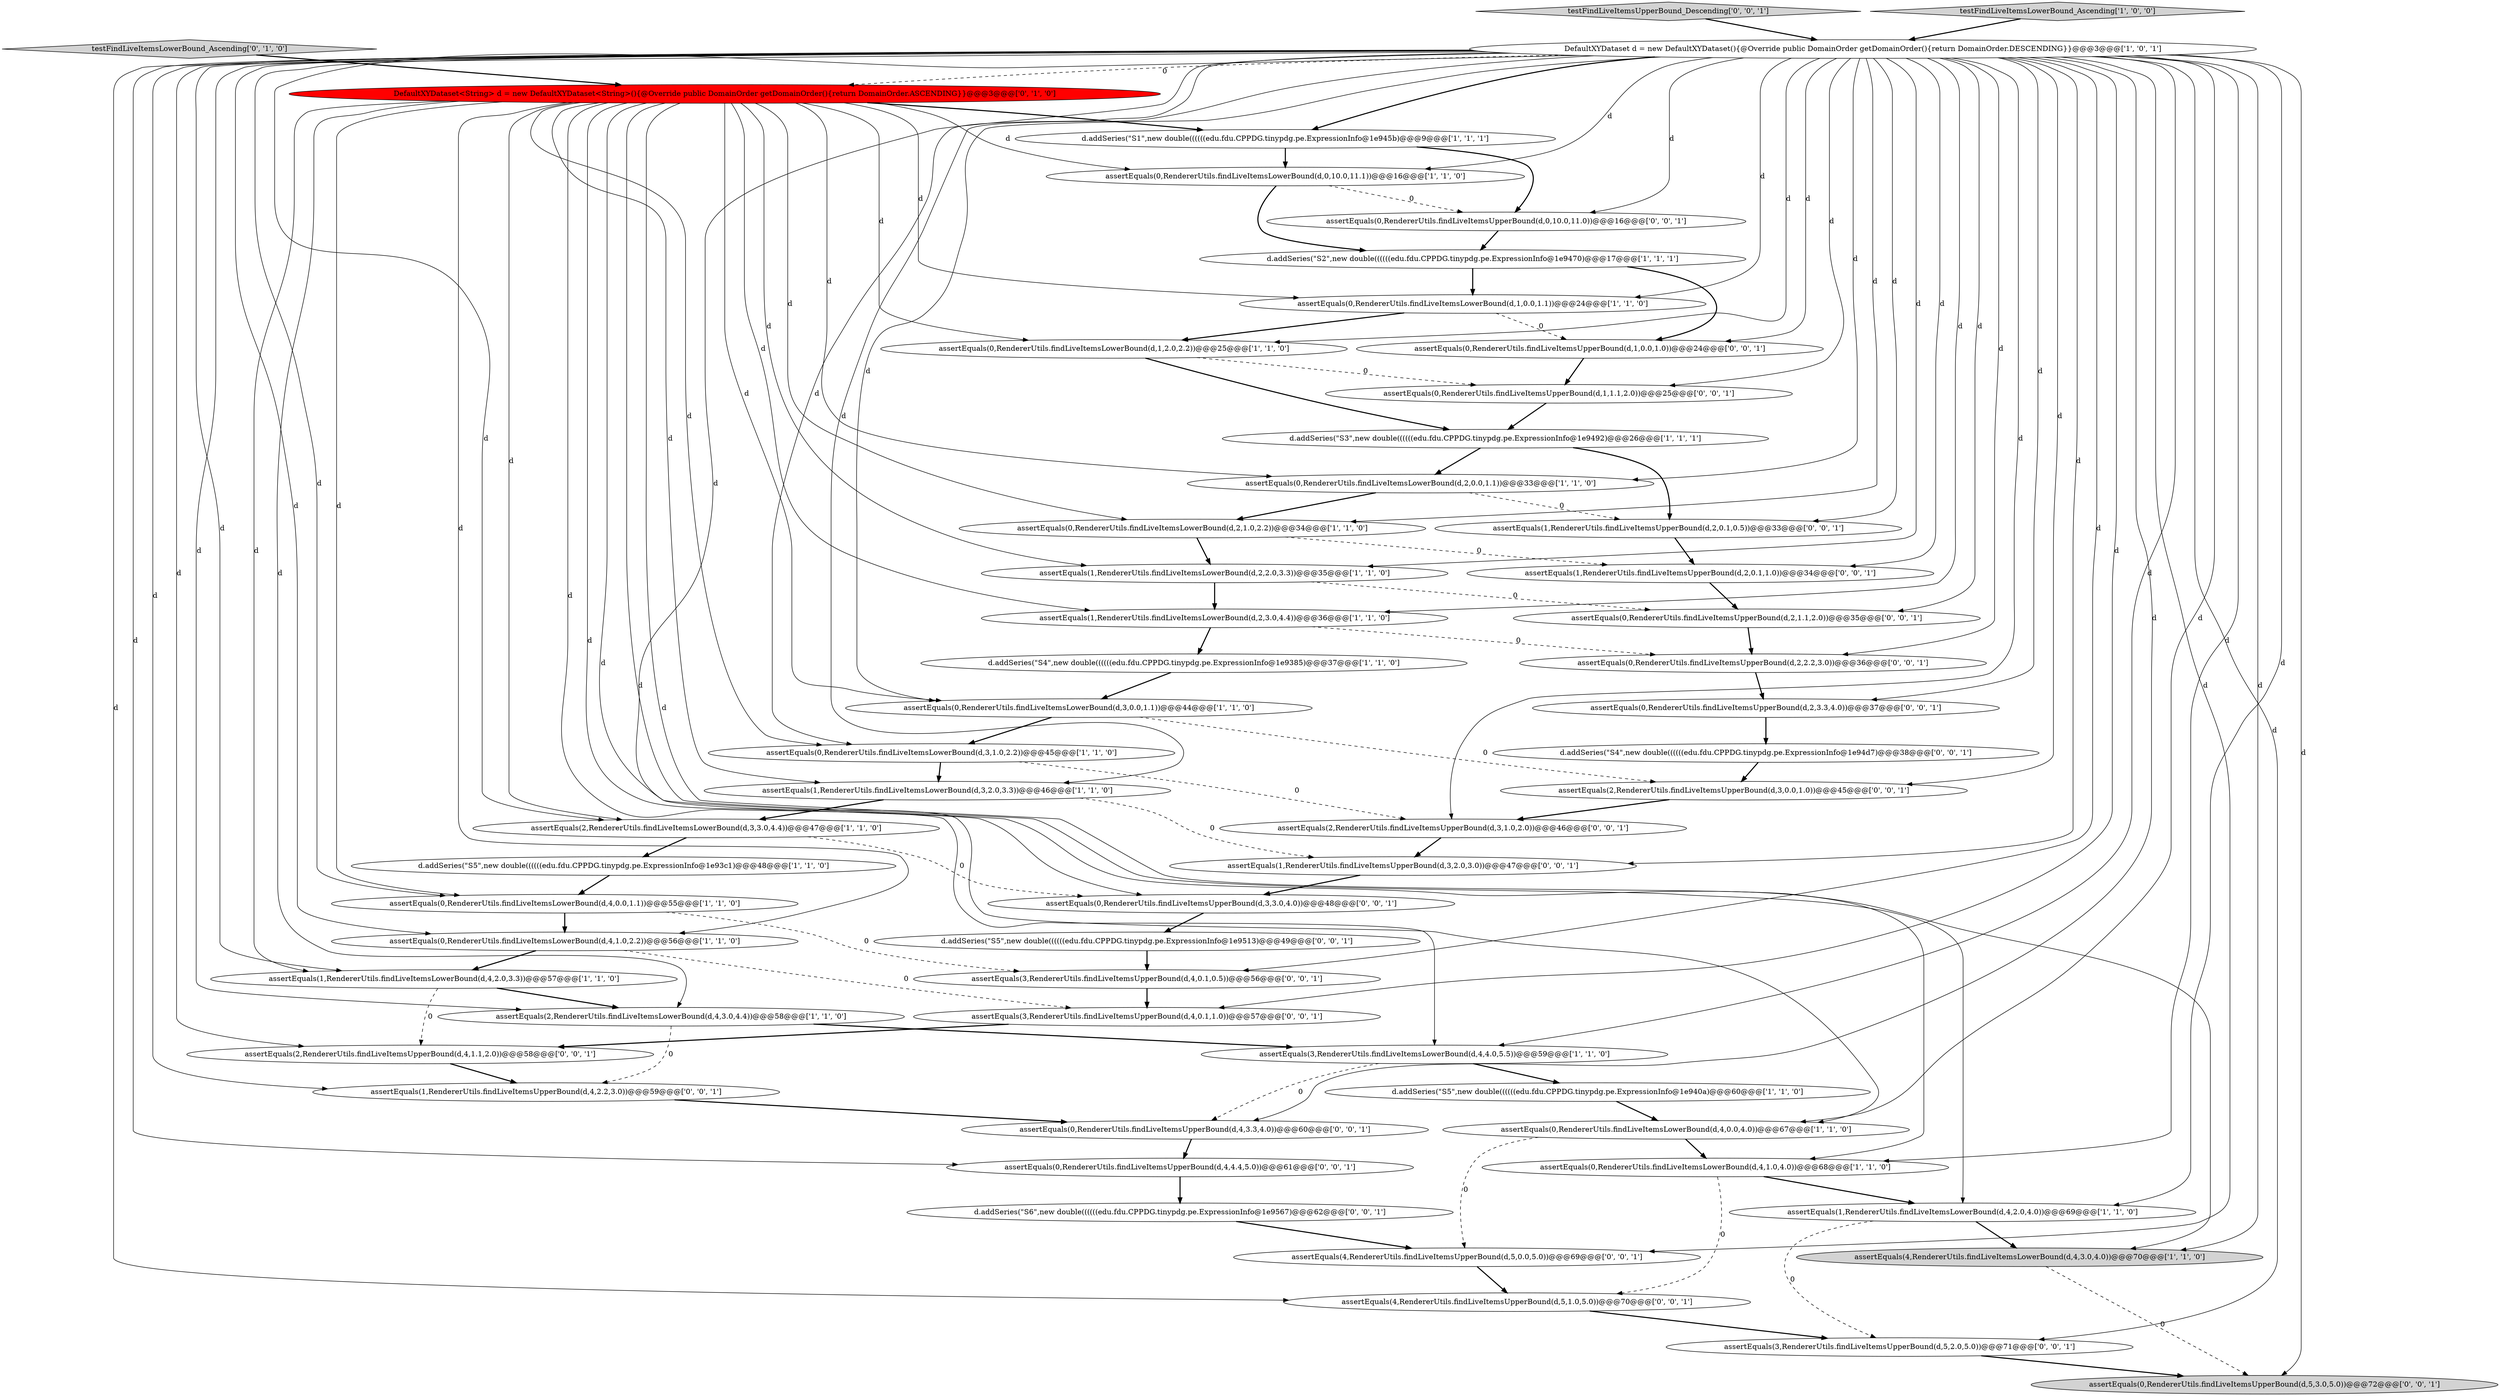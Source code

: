 digraph {
34 [style = filled, label = "assertEquals(0,RendererUtils.findLiveItemsUpperBound(d,1,0.0,1.0))@@@24@@@['0', '0', '1']", fillcolor = white, shape = ellipse image = "AAA0AAABBB3BBB"];
37 [style = filled, label = "assertEquals(4,RendererUtils.findLiveItemsUpperBound(d,5,0.0,5.0))@@@69@@@['0', '0', '1']", fillcolor = white, shape = ellipse image = "AAA0AAABBB3BBB"];
48 [style = filled, label = "assertEquals(0,RendererUtils.findLiveItemsUpperBound(d,2,3.3,4.0))@@@37@@@['0', '0', '1']", fillcolor = white, shape = ellipse image = "AAA0AAABBB3BBB"];
52 [style = filled, label = "assertEquals(0,RendererUtils.findLiveItemsUpperBound(d,1,1.1,2.0))@@@25@@@['0', '0', '1']", fillcolor = white, shape = ellipse image = "AAA0AAABBB3BBB"];
9 [style = filled, label = "d.addSeries(\"S2\",new double((((((edu.fdu.CPPDG.tinypdg.pe.ExpressionInfo@1e9470)@@@17@@@['1', '1', '1']", fillcolor = white, shape = ellipse image = "AAA0AAABBB1BBB"];
30 [style = filled, label = "assertEquals(4,RendererUtils.findLiveItemsUpperBound(d,5,1.0,5.0))@@@70@@@['0', '0', '1']", fillcolor = white, shape = ellipse image = "AAA0AAABBB3BBB"];
53 [style = filled, label = "assertEquals(0,RendererUtils.findLiveItemsUpperBound(d,3,3.0,4.0))@@@48@@@['0', '0', '1']", fillcolor = white, shape = ellipse image = "AAA0AAABBB3BBB"];
46 [style = filled, label = "assertEquals(1,RendererUtils.findLiveItemsUpperBound(d,2,0.1,1.0))@@@34@@@['0', '0', '1']", fillcolor = white, shape = ellipse image = "AAA0AAABBB3BBB"];
36 [style = filled, label = "assertEquals(0,RendererUtils.findLiveItemsUpperBound(d,2,2.2,3.0))@@@36@@@['0', '0', '1']", fillcolor = white, shape = ellipse image = "AAA0AAABBB3BBB"];
2 [style = filled, label = "assertEquals(0,RendererUtils.findLiveItemsLowerBound(d,3,0.0,1.1))@@@44@@@['1', '1', '0']", fillcolor = white, shape = ellipse image = "AAA0AAABBB1BBB"];
50 [style = filled, label = "assertEquals(3,RendererUtils.findLiveItemsUpperBound(d,4,0.1,0.5))@@@56@@@['0', '0', '1']", fillcolor = white, shape = ellipse image = "AAA0AAABBB3BBB"];
6 [style = filled, label = "assertEquals(0,RendererUtils.findLiveItemsLowerBound(d,4,0.0,4.0))@@@67@@@['1', '1', '0']", fillcolor = white, shape = ellipse image = "AAA0AAABBB1BBB"];
55 [style = filled, label = "assertEquals(3,RendererUtils.findLiveItemsUpperBound(d,4,0.1,1.0))@@@57@@@['0', '0', '1']", fillcolor = white, shape = ellipse image = "AAA0AAABBB3BBB"];
38 [style = filled, label = "assertEquals(0,RendererUtils.findLiveItemsUpperBound(d,4,3.3,4.0))@@@60@@@['0', '0', '1']", fillcolor = white, shape = ellipse image = "AAA0AAABBB3BBB"];
16 [style = filled, label = "d.addSeries(\"S5\",new double((((((edu.fdu.CPPDG.tinypdg.pe.ExpressionInfo@1e93c1)@@@48@@@['1', '1', '0']", fillcolor = white, shape = ellipse image = "AAA0AAABBB1BBB"];
18 [style = filled, label = "assertEquals(0,RendererUtils.findLiveItemsLowerBound(d,2,1.0,2.2))@@@34@@@['1', '1', '0']", fillcolor = white, shape = ellipse image = "AAA0AAABBB1BBB"];
32 [style = filled, label = "assertEquals(0,RendererUtils.findLiveItemsUpperBound(d,2,1.1,2.0))@@@35@@@['0', '0', '1']", fillcolor = white, shape = ellipse image = "AAA0AAABBB3BBB"];
24 [style = filled, label = "assertEquals(0,RendererUtils.findLiveItemsLowerBound(d,4,1.0,4.0))@@@68@@@['1', '1', '0']", fillcolor = white, shape = ellipse image = "AAA0AAABBB1BBB"];
39 [style = filled, label = "assertEquals(0,RendererUtils.findLiveItemsUpperBound(d,0,10.0,11.0))@@@16@@@['0', '0', '1']", fillcolor = white, shape = ellipse image = "AAA0AAABBB3BBB"];
42 [style = filled, label = "assertEquals(2,RendererUtils.findLiveItemsUpperBound(d,4,1.1,2.0))@@@58@@@['0', '0', '1']", fillcolor = white, shape = ellipse image = "AAA0AAABBB3BBB"];
47 [style = filled, label = "d.addSeries(\"S4\",new double((((((edu.fdu.CPPDG.tinypdg.pe.ExpressionInfo@1e94d7)@@@38@@@['0', '0', '1']", fillcolor = white, shape = ellipse image = "AAA0AAABBB3BBB"];
33 [style = filled, label = "d.addSeries(\"S5\",new double((((((edu.fdu.CPPDG.tinypdg.pe.ExpressionInfo@1e9513)@@@49@@@['0', '0', '1']", fillcolor = white, shape = ellipse image = "AAA0AAABBB3BBB"];
21 [style = filled, label = "assertEquals(1,RendererUtils.findLiveItemsLowerBound(d,3,2.0,3.3))@@@46@@@['1', '1', '0']", fillcolor = white, shape = ellipse image = "AAA0AAABBB1BBB"];
1 [style = filled, label = "d.addSeries(\"S3\",new double((((((edu.fdu.CPPDG.tinypdg.pe.ExpressionInfo@1e9492)@@@26@@@['1', '1', '1']", fillcolor = white, shape = ellipse image = "AAA0AAABBB1BBB"];
43 [style = filled, label = "testFindLiveItemsUpperBound_Descending['0', '0', '1']", fillcolor = lightgray, shape = diamond image = "AAA0AAABBB3BBB"];
41 [style = filled, label = "assertEquals(1,RendererUtils.findLiveItemsUpperBound(d,3,2.0,3.0))@@@47@@@['0', '0', '1']", fillcolor = white, shape = ellipse image = "AAA0AAABBB3BBB"];
8 [style = filled, label = "assertEquals(0,RendererUtils.findLiveItemsLowerBound(d,1,2.0,2.2))@@@25@@@['1', '1', '0']", fillcolor = white, shape = ellipse image = "AAA0AAABBB1BBB"];
35 [style = filled, label = "assertEquals(0,RendererUtils.findLiveItemsUpperBound(d,4,4.4,5.0))@@@61@@@['0', '0', '1']", fillcolor = white, shape = ellipse image = "AAA0AAABBB3BBB"];
5 [style = filled, label = "assertEquals(1,RendererUtils.findLiveItemsLowerBound(d,2,3.0,4.4))@@@36@@@['1', '1', '0']", fillcolor = white, shape = ellipse image = "AAA0AAABBB1BBB"];
22 [style = filled, label = "testFindLiveItemsLowerBound_Ascending['1', '0', '0']", fillcolor = lightgray, shape = diamond image = "AAA0AAABBB1BBB"];
4 [style = filled, label = "assertEquals(0,RendererUtils.findLiveItemsLowerBound(d,2,0.0,1.1))@@@33@@@['1', '1', '0']", fillcolor = white, shape = ellipse image = "AAA0AAABBB1BBB"];
31 [style = filled, label = "assertEquals(1,RendererUtils.findLiveItemsUpperBound(d,2,0.1,0.5))@@@33@@@['0', '0', '1']", fillcolor = white, shape = ellipse image = "AAA0AAABBB3BBB"];
0 [style = filled, label = "assertEquals(3,RendererUtils.findLiveItemsLowerBound(d,4,4.0,5.5))@@@59@@@['1', '1', '0']", fillcolor = white, shape = ellipse image = "AAA0AAABBB1BBB"];
54 [style = filled, label = "d.addSeries(\"S6\",new double((((((edu.fdu.CPPDG.tinypdg.pe.ExpressionInfo@1e9567)@@@62@@@['0', '0', '1']", fillcolor = white, shape = ellipse image = "AAA0AAABBB3BBB"];
44 [style = filled, label = "assertEquals(2,RendererUtils.findLiveItemsUpperBound(d,3,1.0,2.0))@@@46@@@['0', '0', '1']", fillcolor = white, shape = ellipse image = "AAA0AAABBB3BBB"];
40 [style = filled, label = "assertEquals(1,RendererUtils.findLiveItemsUpperBound(d,4,2.2,3.0))@@@59@@@['0', '0', '1']", fillcolor = white, shape = ellipse image = "AAA0AAABBB3BBB"];
19 [style = filled, label = "DefaultXYDataset d = new DefaultXYDataset(){@Override public DomainOrder getDomainOrder(){return DomainOrder.DESCENDING}}@@@3@@@['1', '0', '1']", fillcolor = white, shape = ellipse image = "AAA0AAABBB1BBB"];
28 [style = filled, label = "testFindLiveItemsLowerBound_Ascending['0', '1', '0']", fillcolor = lightgray, shape = diamond image = "AAA0AAABBB2BBB"];
51 [style = filled, label = "assertEquals(2,RendererUtils.findLiveItemsUpperBound(d,3,0.0,1.0))@@@45@@@['0', '0', '1']", fillcolor = white, shape = ellipse image = "AAA0AAABBB3BBB"];
20 [style = filled, label = "assertEquals(0,RendererUtils.findLiveItemsLowerBound(d,1,0.0,1.1))@@@24@@@['1', '1', '0']", fillcolor = white, shape = ellipse image = "AAA0AAABBB1BBB"];
49 [style = filled, label = "assertEquals(0,RendererUtils.findLiveItemsUpperBound(d,5,3.0,5.0))@@@72@@@['0', '0', '1']", fillcolor = lightgray, shape = ellipse image = "AAA0AAABBB3BBB"];
27 [style = filled, label = "d.addSeries(\"S1\",new double((((((edu.fdu.CPPDG.tinypdg.pe.ExpressionInfo@1e945b)@@@9@@@['1', '1', '1']", fillcolor = white, shape = ellipse image = "AAA0AAABBB1BBB"];
29 [style = filled, label = "DefaultXYDataset<String> d = new DefaultXYDataset<String>(){@Override public DomainOrder getDomainOrder(){return DomainOrder.ASCENDING}}@@@3@@@['0', '1', '0']", fillcolor = red, shape = ellipse image = "AAA1AAABBB2BBB"];
45 [style = filled, label = "assertEquals(3,RendererUtils.findLiveItemsUpperBound(d,5,2.0,5.0))@@@71@@@['0', '0', '1']", fillcolor = white, shape = ellipse image = "AAA0AAABBB3BBB"];
7 [style = filled, label = "assertEquals(2,RendererUtils.findLiveItemsLowerBound(d,3,3.0,4.4))@@@47@@@['1', '1', '0']", fillcolor = white, shape = ellipse image = "AAA0AAABBB1BBB"];
17 [style = filled, label = "assertEquals(0,RendererUtils.findLiveItemsLowerBound(d,4,0.0,1.1))@@@55@@@['1', '1', '0']", fillcolor = white, shape = ellipse image = "AAA0AAABBB1BBB"];
13 [style = filled, label = "assertEquals(1,RendererUtils.findLiveItemsLowerBound(d,4,2.0,3.3))@@@57@@@['1', '1', '0']", fillcolor = white, shape = ellipse image = "AAA0AAABBB1BBB"];
3 [style = filled, label = "assertEquals(4,RendererUtils.findLiveItemsLowerBound(d,4,3.0,4.0))@@@70@@@['1', '1', '0']", fillcolor = lightgray, shape = ellipse image = "AAA0AAABBB1BBB"];
25 [style = filled, label = "assertEquals(0,RendererUtils.findLiveItemsLowerBound(d,3,1.0,2.2))@@@45@@@['1', '1', '0']", fillcolor = white, shape = ellipse image = "AAA0AAABBB1BBB"];
26 [style = filled, label = "assertEquals(1,RendererUtils.findLiveItemsLowerBound(d,4,2.0,4.0))@@@69@@@['1', '1', '0']", fillcolor = white, shape = ellipse image = "AAA0AAABBB1BBB"];
12 [style = filled, label = "assertEquals(2,RendererUtils.findLiveItemsLowerBound(d,4,3.0,4.4))@@@58@@@['1', '1', '0']", fillcolor = white, shape = ellipse image = "AAA0AAABBB1BBB"];
11 [style = filled, label = "assertEquals(0,RendererUtils.findLiveItemsLowerBound(d,4,1.0,2.2))@@@56@@@['1', '1', '0']", fillcolor = white, shape = ellipse image = "AAA0AAABBB1BBB"];
23 [style = filled, label = "assertEquals(1,RendererUtils.findLiveItemsLowerBound(d,2,2.0,3.3))@@@35@@@['1', '1', '0']", fillcolor = white, shape = ellipse image = "AAA0AAABBB1BBB"];
10 [style = filled, label = "assertEquals(0,RendererUtils.findLiveItemsLowerBound(d,0,10.0,11.1))@@@16@@@['1', '1', '0']", fillcolor = white, shape = ellipse image = "AAA0AAABBB1BBB"];
15 [style = filled, label = "d.addSeries(\"S5\",new double((((((edu.fdu.CPPDG.tinypdg.pe.ExpressionInfo@1e940a)@@@60@@@['1', '1', '0']", fillcolor = white, shape = ellipse image = "AAA0AAABBB1BBB"];
14 [style = filled, label = "d.addSeries(\"S4\",new double((((((edu.fdu.CPPDG.tinypdg.pe.ExpressionInfo@1e9385)@@@37@@@['1', '1', '0']", fillcolor = white, shape = ellipse image = "AAA0AAABBB1BBB"];
52->1 [style = bold, label=""];
19->0 [style = solid, label="d"];
19->41 [style = solid, label="d"];
39->9 [style = bold, label=""];
19->8 [style = solid, label="d"];
29->5 [style = solid, label="d"];
19->20 [style = solid, label="d"];
17->50 [style = dashed, label="0"];
19->31 [style = solid, label="d"];
29->26 [style = solid, label="d"];
19->30 [style = solid, label="d"];
19->48 [style = solid, label="d"];
19->34 [style = solid, label="d"];
18->46 [style = dashed, label="0"];
24->30 [style = dashed, label="0"];
40->38 [style = bold, label=""];
0->38 [style = dashed, label="0"];
29->12 [style = solid, label="d"];
0->15 [style = bold, label=""];
19->49 [style = solid, label="d"];
43->19 [style = bold, label=""];
23->32 [style = dashed, label="0"];
8->1 [style = bold, label=""];
29->3 [style = solid, label="d"];
50->55 [style = bold, label=""];
11->13 [style = bold, label=""];
7->16 [style = bold, label=""];
47->51 [style = bold, label=""];
54->37 [style = bold, label=""];
29->21 [style = solid, label="d"];
31->46 [style = bold, label=""];
19->4 [style = solid, label="d"];
19->39 [style = solid, label="d"];
1->31 [style = bold, label=""];
2->25 [style = bold, label=""];
29->23 [style = solid, label="d"];
25->21 [style = bold, label=""];
19->21 [style = solid, label="d"];
13->42 [style = dashed, label="0"];
1->4 [style = bold, label=""];
19->52 [style = solid, label="d"];
35->54 [style = bold, label=""];
26->45 [style = dashed, label="0"];
19->3 [style = solid, label="d"];
29->10 [style = solid, label="d"];
34->52 [style = bold, label=""];
51->44 [style = bold, label=""];
29->25 [style = solid, label="d"];
4->18 [style = bold, label=""];
16->17 [style = bold, label=""];
19->45 [style = solid, label="d"];
6->37 [style = dashed, label="0"];
33->50 [style = bold, label=""];
42->40 [style = bold, label=""];
19->17 [style = solid, label="d"];
41->53 [style = bold, label=""];
29->27 [style = bold, label=""];
20->8 [style = bold, label=""];
13->12 [style = bold, label=""];
29->2 [style = solid, label="d"];
29->0 [style = solid, label="d"];
20->34 [style = dashed, label="0"];
19->5 [style = solid, label="d"];
19->13 [style = solid, label="d"];
44->41 [style = bold, label=""];
53->33 [style = bold, label=""];
19->46 [style = solid, label="d"];
21->7 [style = bold, label=""];
32->36 [style = bold, label=""];
19->6 [style = solid, label="d"];
19->35 [style = solid, label="d"];
38->35 [style = bold, label=""];
2->51 [style = dashed, label="0"];
19->51 [style = solid, label="d"];
28->29 [style = bold, label=""];
19->26 [style = solid, label="d"];
23->5 [style = bold, label=""];
18->23 [style = bold, label=""];
22->19 [style = bold, label=""];
19->36 [style = solid, label="d"];
10->39 [style = dashed, label="0"];
26->3 [style = bold, label=""];
37->30 [style = bold, label=""];
29->18 [style = solid, label="d"];
9->20 [style = bold, label=""];
6->24 [style = bold, label=""];
19->37 [style = solid, label="d"];
19->7 [style = solid, label="d"];
55->42 [style = bold, label=""];
29->4 [style = solid, label="d"];
19->18 [style = solid, label="d"];
19->55 [style = solid, label="d"];
24->26 [style = bold, label=""];
27->39 [style = bold, label=""];
27->10 [style = bold, label=""];
29->13 [style = solid, label="d"];
7->53 [style = dashed, label="0"];
10->9 [style = bold, label=""];
14->2 [style = bold, label=""];
11->55 [style = dashed, label="0"];
46->32 [style = bold, label=""];
25->44 [style = dashed, label="0"];
19->53 [style = solid, label="d"];
8->52 [style = dashed, label="0"];
19->10 [style = solid, label="d"];
19->12 [style = solid, label="d"];
19->40 [style = solid, label="d"];
19->23 [style = solid, label="d"];
29->6 [style = solid, label="d"];
45->49 [style = bold, label=""];
19->50 [style = solid, label="d"];
19->24 [style = solid, label="d"];
19->29 [style = dashed, label="0"];
4->31 [style = dashed, label="0"];
15->6 [style = bold, label=""];
29->8 [style = solid, label="d"];
5->14 [style = bold, label=""];
5->36 [style = dashed, label="0"];
12->0 [style = bold, label=""];
19->25 [style = solid, label="d"];
29->24 [style = solid, label="d"];
19->42 [style = solid, label="d"];
12->40 [style = dashed, label="0"];
21->41 [style = dashed, label="0"];
48->47 [style = bold, label=""];
29->17 [style = solid, label="d"];
19->27 [style = bold, label=""];
3->49 [style = dashed, label="0"];
19->32 [style = solid, label="d"];
36->48 [style = bold, label=""];
19->38 [style = solid, label="d"];
19->44 [style = solid, label="d"];
29->11 [style = solid, label="d"];
19->2 [style = solid, label="d"];
29->20 [style = solid, label="d"];
29->7 [style = solid, label="d"];
19->11 [style = solid, label="d"];
30->45 [style = bold, label=""];
17->11 [style = bold, label=""];
9->34 [style = bold, label=""];
}
